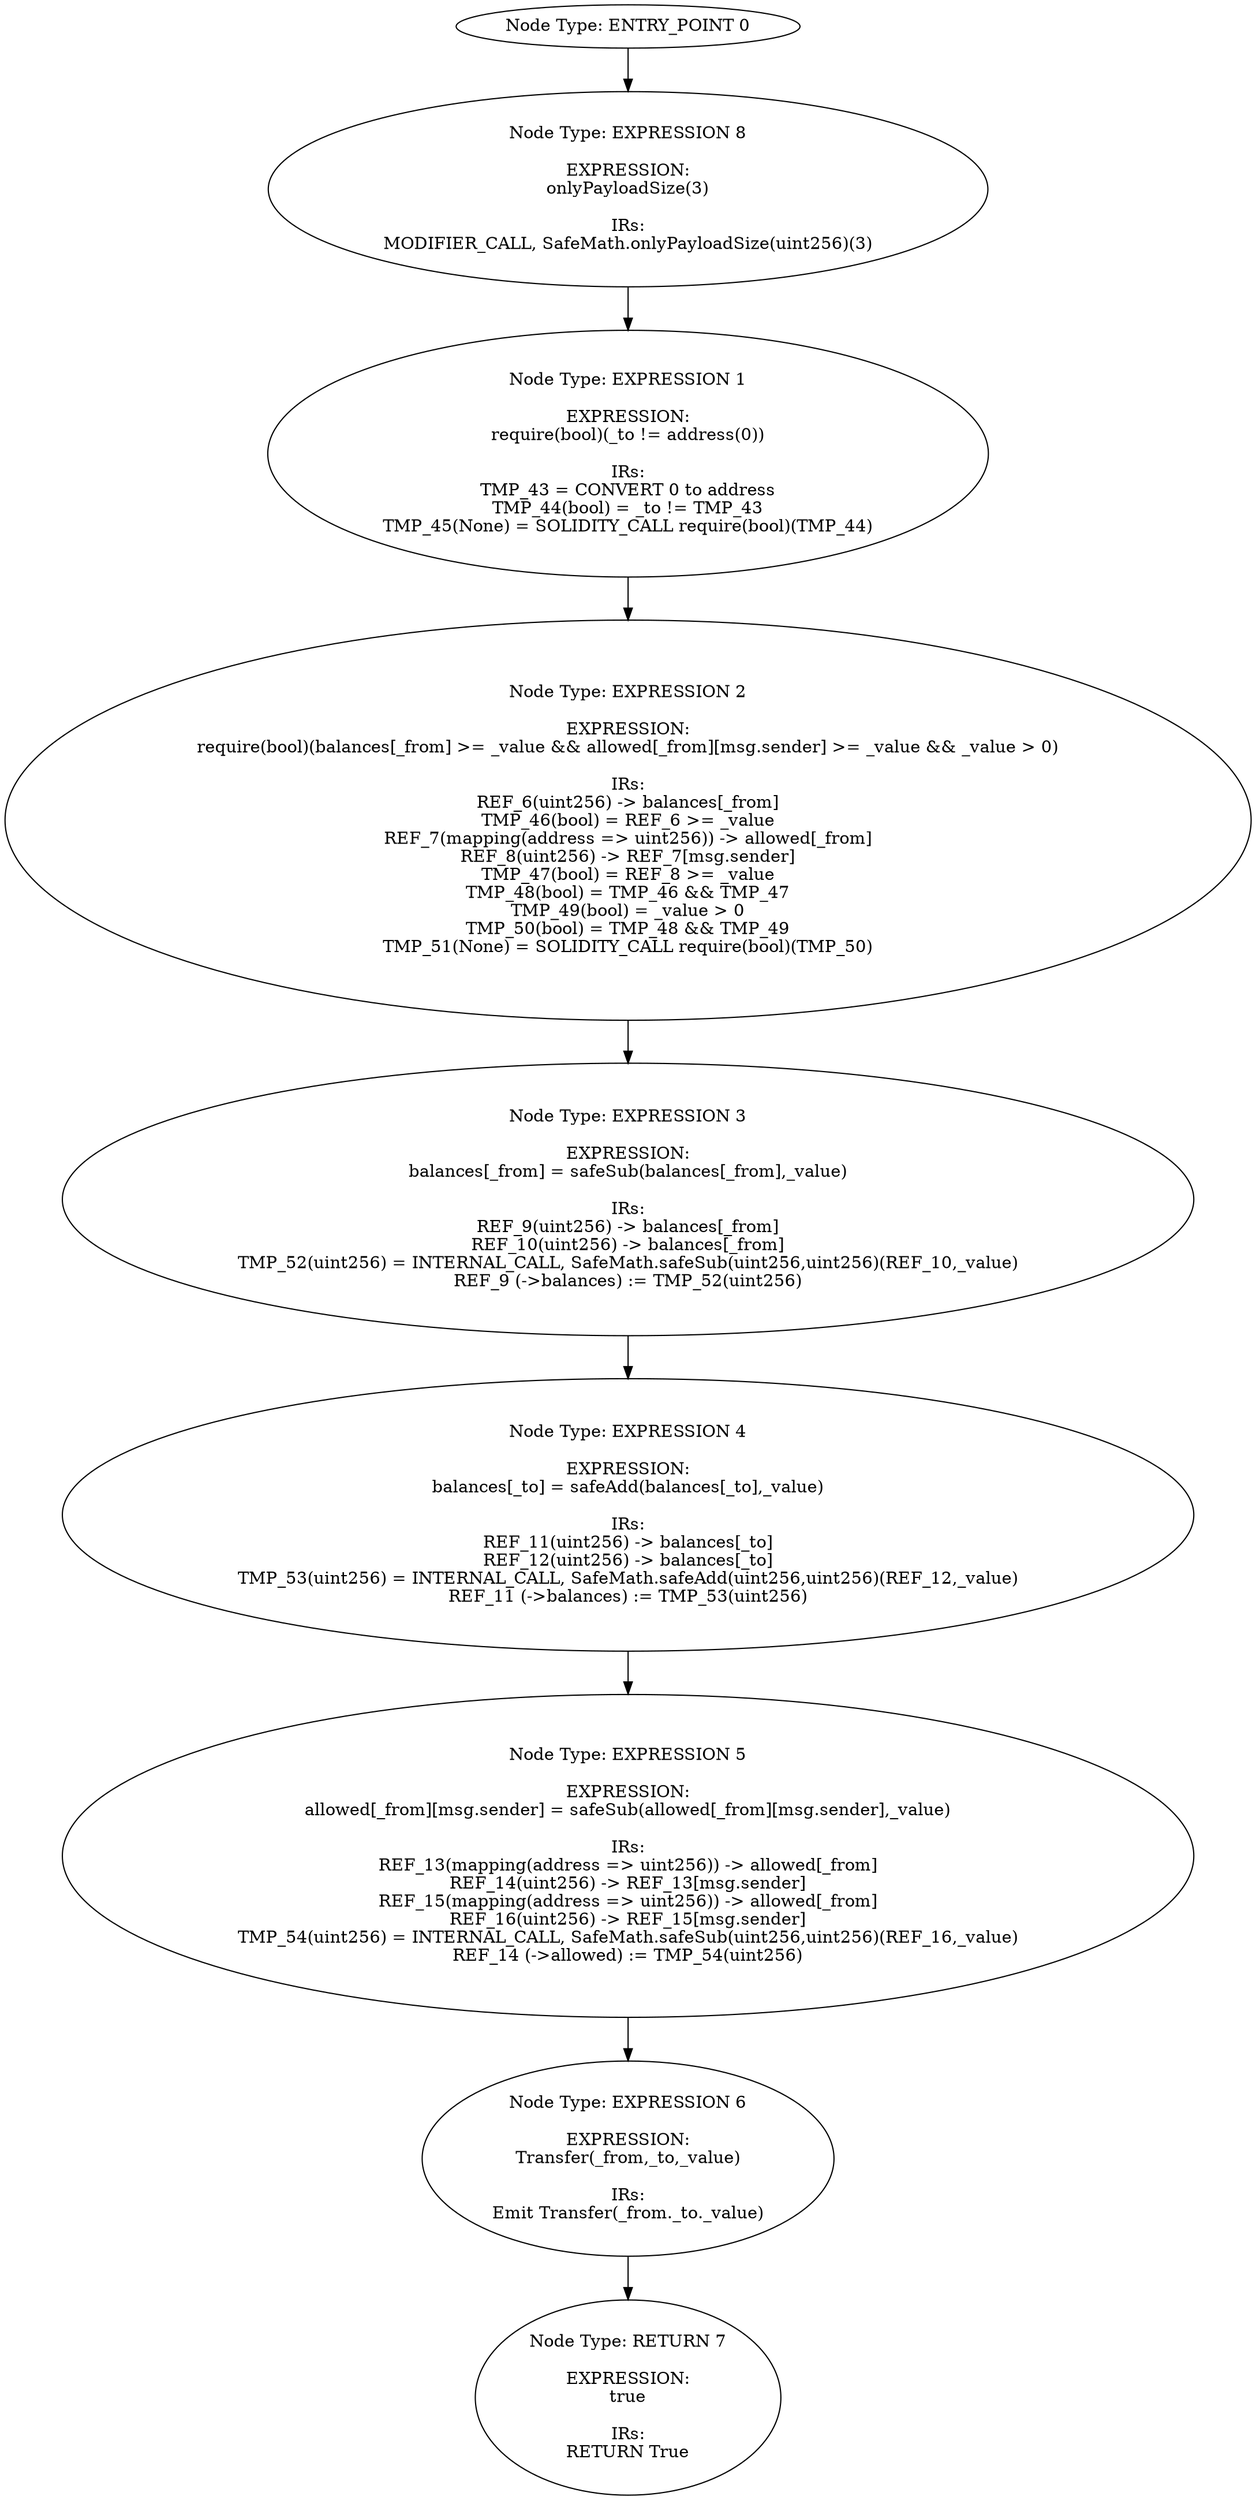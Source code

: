 digraph{
0[label="Node Type: ENTRY_POINT 0
"];
0->8;
1[label="Node Type: EXPRESSION 1

EXPRESSION:
require(bool)(_to != address(0))

IRs:
TMP_43 = CONVERT 0 to address
TMP_44(bool) = _to != TMP_43
TMP_45(None) = SOLIDITY_CALL require(bool)(TMP_44)"];
1->2;
2[label="Node Type: EXPRESSION 2

EXPRESSION:
require(bool)(balances[_from] >= _value && allowed[_from][msg.sender] >= _value && _value > 0)

IRs:
REF_6(uint256) -> balances[_from]
TMP_46(bool) = REF_6 >= _value
REF_7(mapping(address => uint256)) -> allowed[_from]
REF_8(uint256) -> REF_7[msg.sender]
TMP_47(bool) = REF_8 >= _value
TMP_48(bool) = TMP_46 && TMP_47
TMP_49(bool) = _value > 0
TMP_50(bool) = TMP_48 && TMP_49
TMP_51(None) = SOLIDITY_CALL require(bool)(TMP_50)"];
2->3;
3[label="Node Type: EXPRESSION 3

EXPRESSION:
balances[_from] = safeSub(balances[_from],_value)

IRs:
REF_9(uint256) -> balances[_from]
REF_10(uint256) -> balances[_from]
TMP_52(uint256) = INTERNAL_CALL, SafeMath.safeSub(uint256,uint256)(REF_10,_value)
REF_9 (->balances) := TMP_52(uint256)"];
3->4;
4[label="Node Type: EXPRESSION 4

EXPRESSION:
balances[_to] = safeAdd(balances[_to],_value)

IRs:
REF_11(uint256) -> balances[_to]
REF_12(uint256) -> balances[_to]
TMP_53(uint256) = INTERNAL_CALL, SafeMath.safeAdd(uint256,uint256)(REF_12,_value)
REF_11 (->balances) := TMP_53(uint256)"];
4->5;
5[label="Node Type: EXPRESSION 5

EXPRESSION:
allowed[_from][msg.sender] = safeSub(allowed[_from][msg.sender],_value)

IRs:
REF_13(mapping(address => uint256)) -> allowed[_from]
REF_14(uint256) -> REF_13[msg.sender]
REF_15(mapping(address => uint256)) -> allowed[_from]
REF_16(uint256) -> REF_15[msg.sender]
TMP_54(uint256) = INTERNAL_CALL, SafeMath.safeSub(uint256,uint256)(REF_16,_value)
REF_14 (->allowed) := TMP_54(uint256)"];
5->6;
6[label="Node Type: EXPRESSION 6

EXPRESSION:
Transfer(_from,_to,_value)

IRs:
Emit Transfer(_from._to._value)"];
6->7;
7[label="Node Type: RETURN 7

EXPRESSION:
true

IRs:
RETURN True"];
8[label="Node Type: EXPRESSION 8

EXPRESSION:
onlyPayloadSize(3)

IRs:
MODIFIER_CALL, SafeMath.onlyPayloadSize(uint256)(3)"];
8->1;
}
